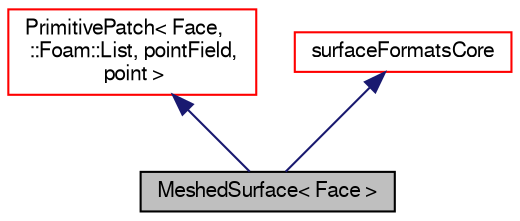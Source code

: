 digraph "MeshedSurface&lt; Face &gt;"
{
  bgcolor="transparent";
  edge [fontname="FreeSans",fontsize="10",labelfontname="FreeSans",labelfontsize="10"];
  node [fontname="FreeSans",fontsize="10",shape=record];
  Node34 [label="MeshedSurface\< Face \>",height=0.2,width=0.4,color="black", fillcolor="grey75", style="filled", fontcolor="black"];
  Node35 -> Node34 [dir="back",color="midnightblue",fontsize="10",style="solid",fontname="FreeSans"];
  Node35 [label="PrimitivePatch\< Face,\l ::Foam::List, pointField,\l point \>",height=0.2,width=0.4,color="red",URL="$a27538.html"];
  Node43 -> Node34 [dir="back",color="midnightblue",fontsize="10",style="solid",fontname="FreeSans"];
  Node43 [label="surfaceFormatsCore",height=0.2,width=0.4,color="red",URL="$a29654.html",tooltip="A collection of helper functions for reading/writing surface formats. "];
}
